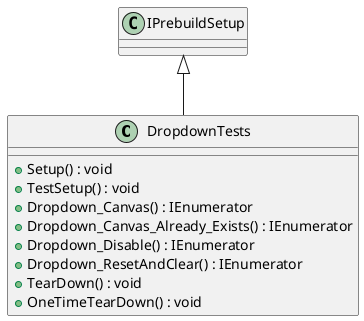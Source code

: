 @startuml
class DropdownTests {
    + Setup() : void
    + TestSetup() : void
    + Dropdown_Canvas() : IEnumerator
    + Dropdown_Canvas_Already_Exists() : IEnumerator
    + Dropdown_Disable() : IEnumerator
    + Dropdown_ResetAndClear() : IEnumerator
    + TearDown() : void
    + OneTimeTearDown() : void
}
IPrebuildSetup <|-- DropdownTests
@enduml
